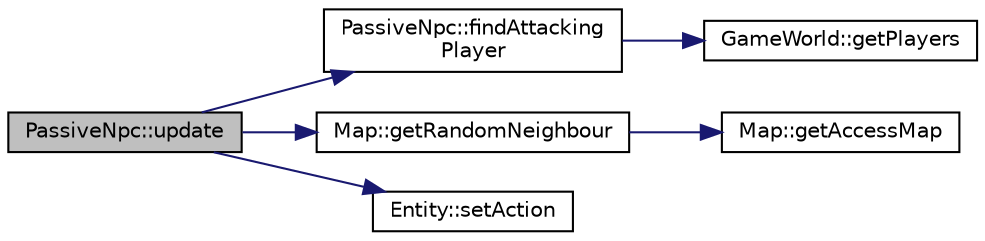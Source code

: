digraph "PassiveNpc::update"
{
 // LATEX_PDF_SIZE
  edge [fontname="Helvetica",fontsize="10",labelfontname="Helvetica",labelfontsize="10"];
  node [fontname="Helvetica",fontsize="10",shape=record];
  rankdir="LR";
  Node1 [label="PassiveNpc::update",height=0.2,width=0.4,color="black", fillcolor="grey75", style="filled", fontcolor="black",tooltip="Updates the PassiveNpc."];
  Node1 -> Node2 [color="midnightblue",fontsize="10",style="solid",fontname="Helvetica"];
  Node2 [label="PassiveNpc::findAttacking\lPlayer",height=0.2,width=0.4,color="black", fillcolor="white", style="filled",URL="$classPassiveNpc.html#a1d4367020137513d808174d8b243ec9e",tooltip="Finds out if there is a player attacking the PassiveNpc."];
  Node2 -> Node3 [color="midnightblue",fontsize="10",style="solid",fontname="Helvetica"];
  Node3 [label="GameWorld::getPlayers",height=0.2,width=0.4,color="black", fillcolor="white", style="filled",URL="$classGameWorld.html#acd967a70218090ebcb533b851375e5e1",tooltip=" "];
  Node1 -> Node4 [color="midnightblue",fontsize="10",style="solid",fontname="Helvetica"];
  Node4 [label="Map::getRandomNeighbour",height=0.2,width=0.4,color="black", fillcolor="white", style="filled",URL="$classMap.html#ab3d2578b4434138501e0b40a73fd4c3f",tooltip="Gets a random neighbour of the given coordinates."];
  Node4 -> Node5 [color="midnightblue",fontsize="10",style="solid",fontname="Helvetica"];
  Node5 [label="Map::getAccessMap",height=0.2,width=0.4,color="black", fillcolor="white", style="filled",URL="$classMap.html#a3a7c641cd6c7281013272940d0613d90",tooltip="Get the access map."];
  Node1 -> Node6 [color="midnightblue",fontsize="10",style="solid",fontname="Helvetica"];
  Node6 [label="Entity::setAction",height=0.2,width=0.4,color="black", fillcolor="white", style="filled",URL="$classEntity.html#ae00ca26a951f822510d3d93e4c42dce3",tooltip="Set the current action to parameter action."];
}

